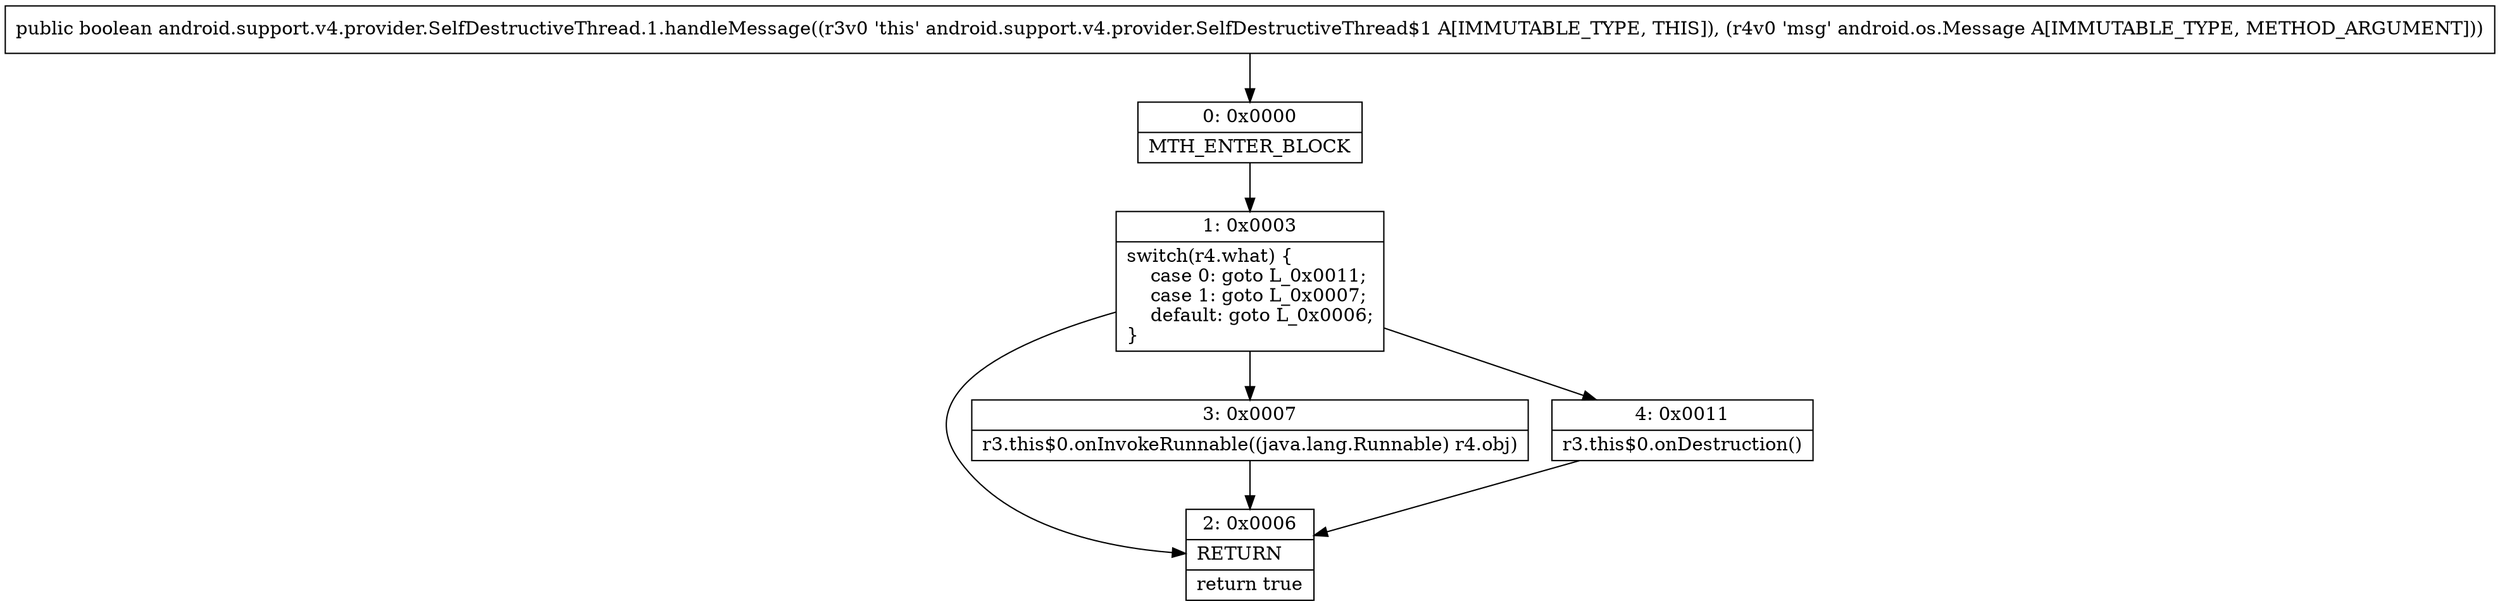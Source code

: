 digraph "CFG forandroid.support.v4.provider.SelfDestructiveThread.1.handleMessage(Landroid\/os\/Message;)Z" {
Node_0 [shape=record,label="{0\:\ 0x0000|MTH_ENTER_BLOCK\l}"];
Node_1 [shape=record,label="{1\:\ 0x0003|switch(r4.what) \{\l    case 0: goto L_0x0011;\l    case 1: goto L_0x0007;\l    default: goto L_0x0006;\l\}\l}"];
Node_2 [shape=record,label="{2\:\ 0x0006|RETURN\l|return true\l}"];
Node_3 [shape=record,label="{3\:\ 0x0007|r3.this$0.onInvokeRunnable((java.lang.Runnable) r4.obj)\l}"];
Node_4 [shape=record,label="{4\:\ 0x0011|r3.this$0.onDestruction()\l}"];
MethodNode[shape=record,label="{public boolean android.support.v4.provider.SelfDestructiveThread.1.handleMessage((r3v0 'this' android.support.v4.provider.SelfDestructiveThread$1 A[IMMUTABLE_TYPE, THIS]), (r4v0 'msg' android.os.Message A[IMMUTABLE_TYPE, METHOD_ARGUMENT])) }"];
MethodNode -> Node_0;
Node_0 -> Node_1;
Node_1 -> Node_2;
Node_1 -> Node_3;
Node_1 -> Node_4;
Node_3 -> Node_2;
Node_4 -> Node_2;
}

